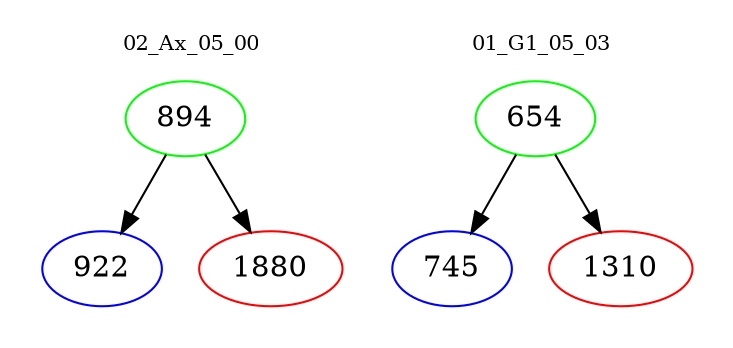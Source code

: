 digraph{
subgraph cluster_0 {
color = white
label = "02_Ax_05_00";
fontsize=10;
T0_894 [label="894", color="green"]
T0_894 -> T0_922 [color="black"]
T0_922 [label="922", color="blue"]
T0_894 -> T0_1880 [color="black"]
T0_1880 [label="1880", color="red"]
}
subgraph cluster_1 {
color = white
label = "01_G1_05_03";
fontsize=10;
T1_654 [label="654", color="green"]
T1_654 -> T1_745 [color="black"]
T1_745 [label="745", color="blue"]
T1_654 -> T1_1310 [color="black"]
T1_1310 [label="1310", color="red"]
}
}
